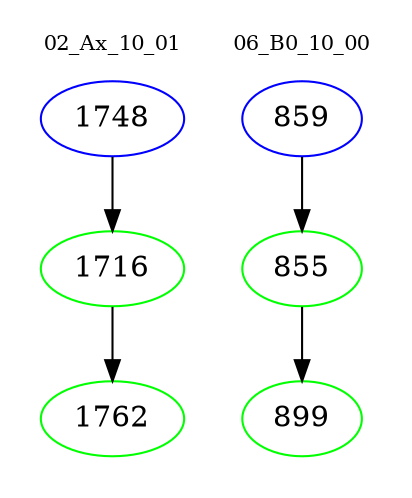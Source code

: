 digraph{
subgraph cluster_0 {
color = white
label = "02_Ax_10_01";
fontsize=10;
T0_1748 [label="1748", color="blue"]
T0_1748 -> T0_1716 [color="black"]
T0_1716 [label="1716", color="green"]
T0_1716 -> T0_1762 [color="black"]
T0_1762 [label="1762", color="green"]
}
subgraph cluster_1 {
color = white
label = "06_B0_10_00";
fontsize=10;
T1_859 [label="859", color="blue"]
T1_859 -> T1_855 [color="black"]
T1_855 [label="855", color="green"]
T1_855 -> T1_899 [color="black"]
T1_899 [label="899", color="green"]
}
}
